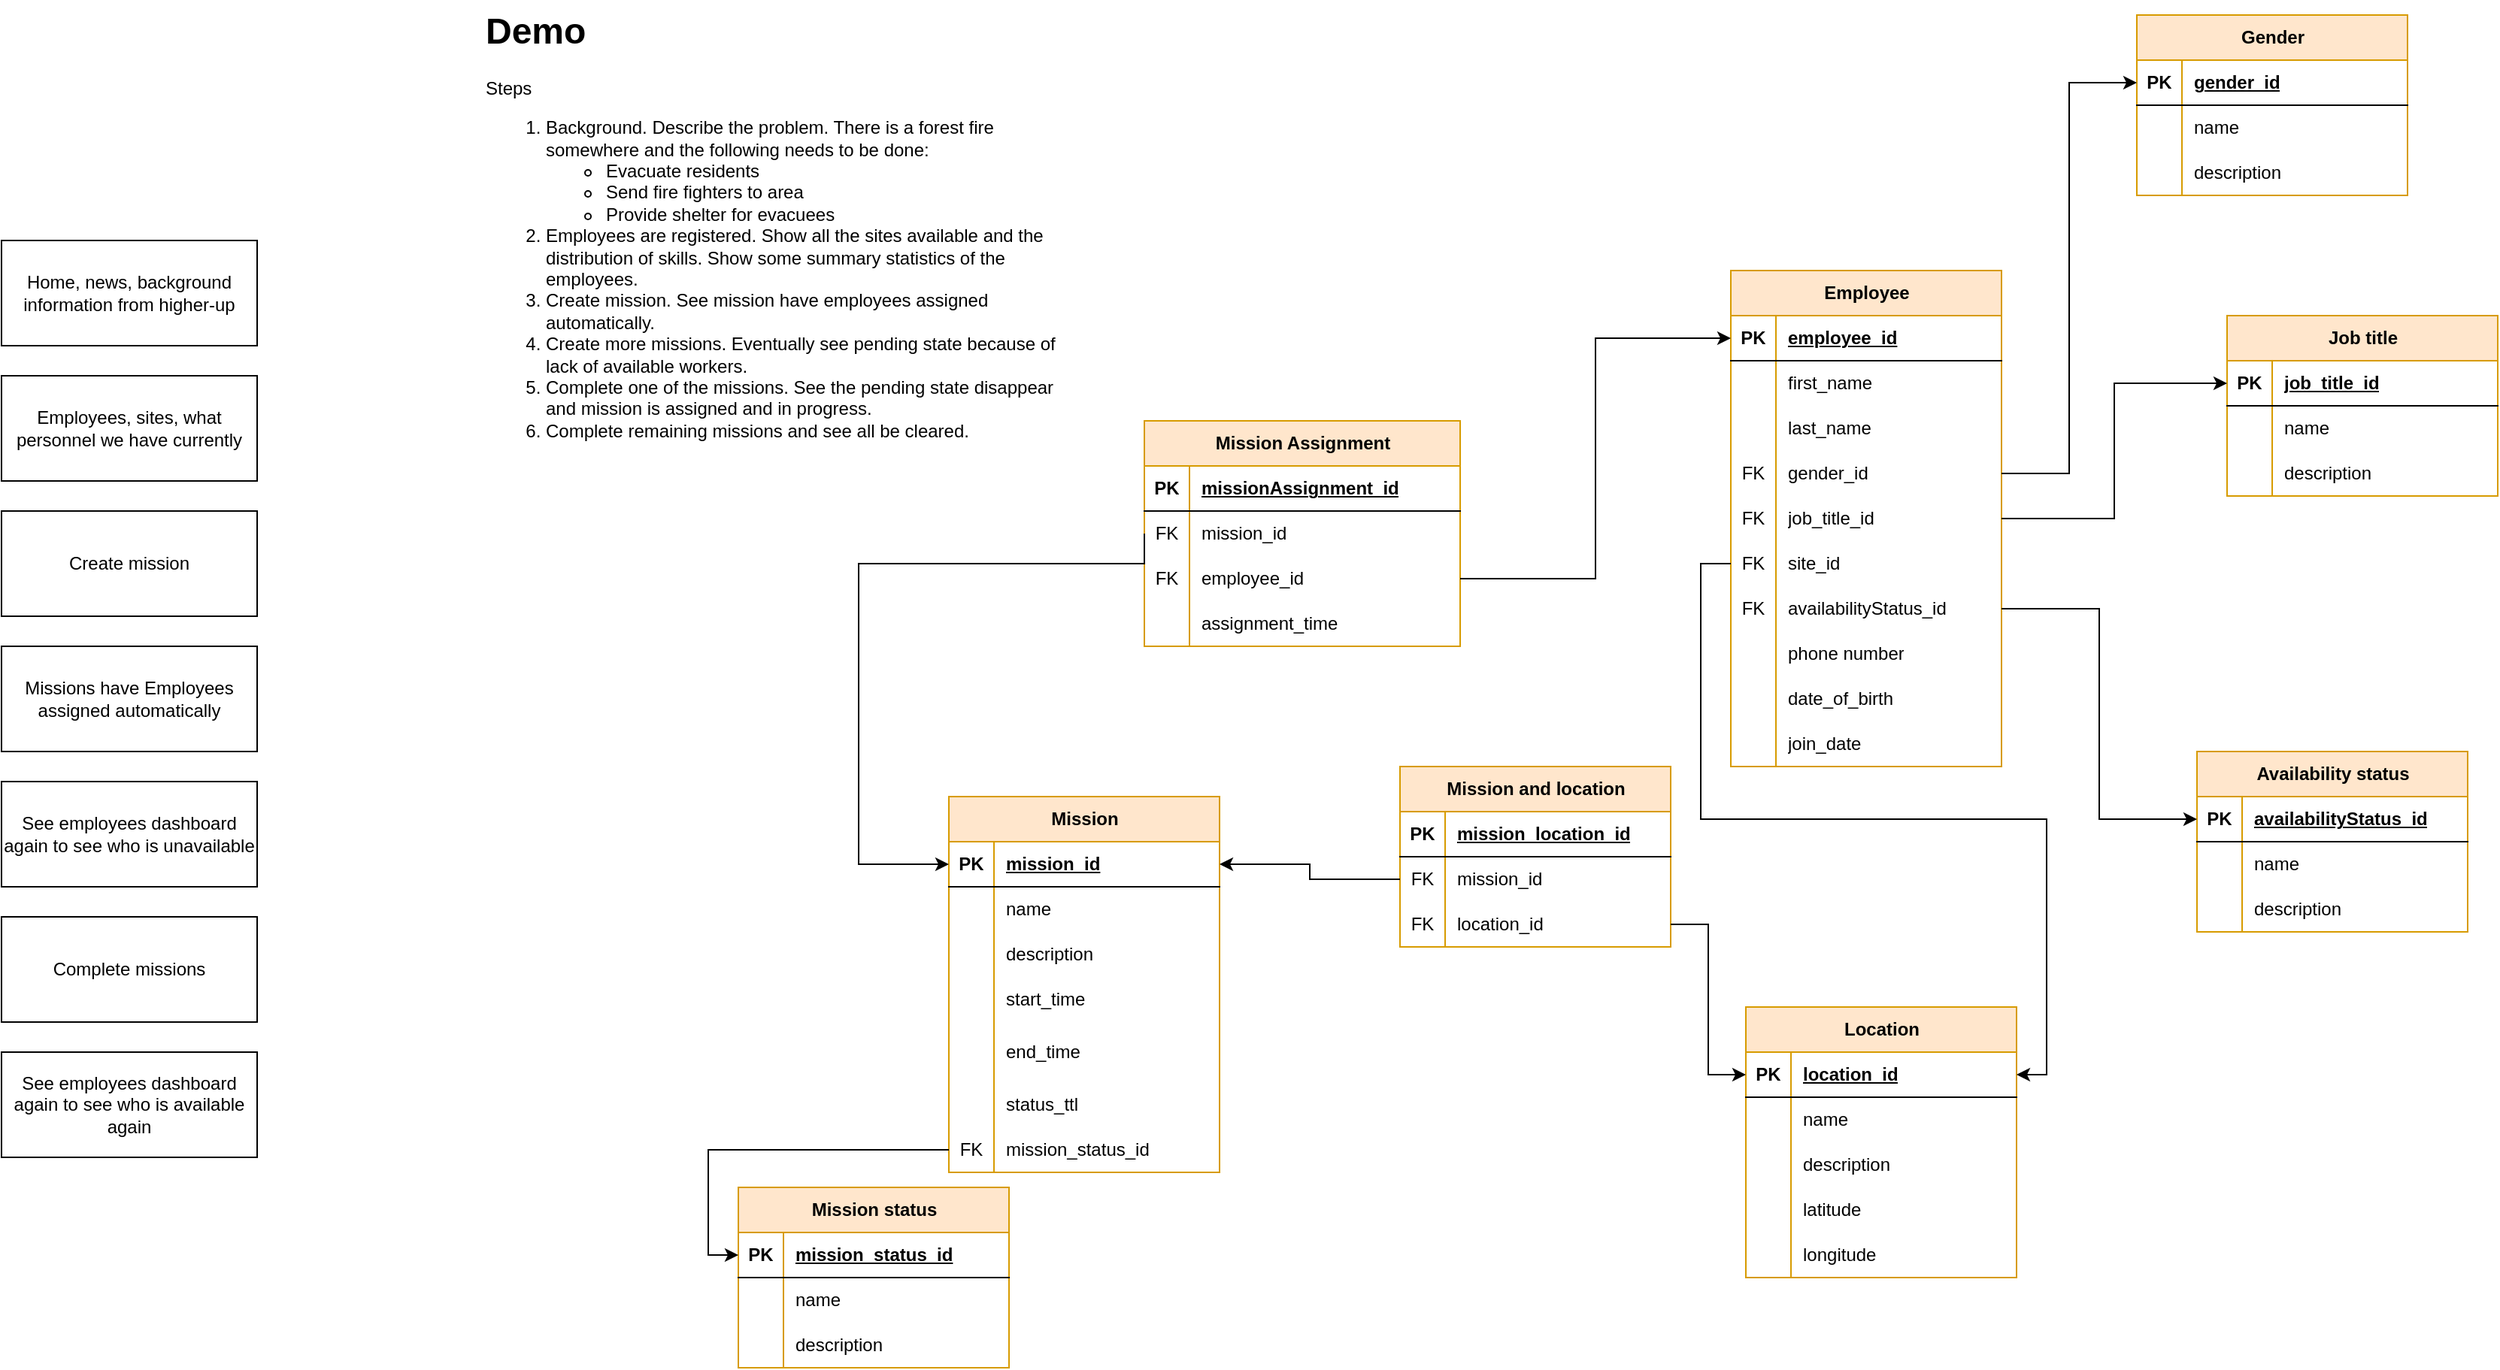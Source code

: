 <mxfile version="26.0.1">
  <diagram name="Page-1" id="GTOmrJ-06UMx9YZceT99">
    <mxGraphModel dx="438" dy="759" grid="1" gridSize="10" guides="1" tooltips="1" connect="1" arrows="1" fold="1" page="1" pageScale="1" pageWidth="850" pageHeight="1100" math="0" shadow="0">
      <root>
        <mxCell id="0" />
        <mxCell id="1" parent="0" />
        <mxCell id="x5X8FCxjgV9cVz1QedtN-18" value="Employee" style="shape=table;startSize=30;container=1;collapsible=1;childLayout=tableLayout;fixedRows=1;rowLines=0;fontStyle=1;align=center;resizeLast=1;html=1;fillColor=#ffe6cc;strokeColor=#d79b00;" parent="1" vertex="1">
          <mxGeometry x="1290" y="220" width="180" height="330" as="geometry" />
        </mxCell>
        <mxCell id="x5X8FCxjgV9cVz1QedtN-19" value="" style="shape=tableRow;horizontal=0;startSize=0;swimlaneHead=0;swimlaneBody=0;fillColor=none;collapsible=0;dropTarget=0;points=[[0,0.5],[1,0.5]];portConstraint=eastwest;top=0;left=0;right=0;bottom=1;" parent="x5X8FCxjgV9cVz1QedtN-18" vertex="1">
          <mxGeometry y="30" width="180" height="30" as="geometry" />
        </mxCell>
        <mxCell id="x5X8FCxjgV9cVz1QedtN-20" value="PK" style="shape=partialRectangle;connectable=0;fillColor=none;top=0;left=0;bottom=0;right=0;fontStyle=1;overflow=hidden;whiteSpace=wrap;html=1;" parent="x5X8FCxjgV9cVz1QedtN-19" vertex="1">
          <mxGeometry width="30" height="30" as="geometry">
            <mxRectangle width="30" height="30" as="alternateBounds" />
          </mxGeometry>
        </mxCell>
        <mxCell id="x5X8FCxjgV9cVz1QedtN-21" value="employee_id" style="shape=partialRectangle;connectable=0;fillColor=none;top=0;left=0;bottom=0;right=0;align=left;spacingLeft=6;fontStyle=5;overflow=hidden;whiteSpace=wrap;html=1;" parent="x5X8FCxjgV9cVz1QedtN-19" vertex="1">
          <mxGeometry x="30" width="150" height="30" as="geometry">
            <mxRectangle width="150" height="30" as="alternateBounds" />
          </mxGeometry>
        </mxCell>
        <mxCell id="x5X8FCxjgV9cVz1QedtN-22" value="" style="shape=tableRow;horizontal=0;startSize=0;swimlaneHead=0;swimlaneBody=0;fillColor=none;collapsible=0;dropTarget=0;points=[[0,0.5],[1,0.5]];portConstraint=eastwest;top=0;left=0;right=0;bottom=0;" parent="x5X8FCxjgV9cVz1QedtN-18" vertex="1">
          <mxGeometry y="60" width="180" height="30" as="geometry" />
        </mxCell>
        <mxCell id="x5X8FCxjgV9cVz1QedtN-23" value="" style="shape=partialRectangle;connectable=0;fillColor=none;top=0;left=0;bottom=0;right=0;editable=1;overflow=hidden;whiteSpace=wrap;html=1;" parent="x5X8FCxjgV9cVz1QedtN-22" vertex="1">
          <mxGeometry width="30" height="30" as="geometry">
            <mxRectangle width="30" height="30" as="alternateBounds" />
          </mxGeometry>
        </mxCell>
        <mxCell id="x5X8FCxjgV9cVz1QedtN-24" value="first_name" style="shape=partialRectangle;connectable=0;fillColor=none;top=0;left=0;bottom=0;right=0;align=left;spacingLeft=6;overflow=hidden;whiteSpace=wrap;html=1;" parent="x5X8FCxjgV9cVz1QedtN-22" vertex="1">
          <mxGeometry x="30" width="150" height="30" as="geometry">
            <mxRectangle width="150" height="30" as="alternateBounds" />
          </mxGeometry>
        </mxCell>
        <mxCell id="x5X8FCxjgV9cVz1QedtN-233" value="" style="shape=tableRow;horizontal=0;startSize=0;swimlaneHead=0;swimlaneBody=0;fillColor=none;collapsible=0;dropTarget=0;points=[[0,0.5],[1,0.5]];portConstraint=eastwest;top=0;left=0;right=0;bottom=0;" parent="x5X8FCxjgV9cVz1QedtN-18" vertex="1">
          <mxGeometry y="90" width="180" height="30" as="geometry" />
        </mxCell>
        <mxCell id="x5X8FCxjgV9cVz1QedtN-234" value="" style="shape=partialRectangle;connectable=0;fillColor=none;top=0;left=0;bottom=0;right=0;editable=1;overflow=hidden;whiteSpace=wrap;html=1;" parent="x5X8FCxjgV9cVz1QedtN-233" vertex="1">
          <mxGeometry width="30" height="30" as="geometry">
            <mxRectangle width="30" height="30" as="alternateBounds" />
          </mxGeometry>
        </mxCell>
        <mxCell id="x5X8FCxjgV9cVz1QedtN-235" value="last_name" style="shape=partialRectangle;connectable=0;fillColor=none;top=0;left=0;bottom=0;right=0;align=left;spacingLeft=6;overflow=hidden;whiteSpace=wrap;html=1;" parent="x5X8FCxjgV9cVz1QedtN-233" vertex="1">
          <mxGeometry x="30" width="150" height="30" as="geometry">
            <mxRectangle width="150" height="30" as="alternateBounds" />
          </mxGeometry>
        </mxCell>
        <mxCell id="x5X8FCxjgV9cVz1QedtN-236" value="" style="shape=tableRow;horizontal=0;startSize=0;swimlaneHead=0;swimlaneBody=0;fillColor=none;collapsible=0;dropTarget=0;points=[[0,0.5],[1,0.5]];portConstraint=eastwest;top=0;left=0;right=0;bottom=0;" parent="x5X8FCxjgV9cVz1QedtN-18" vertex="1">
          <mxGeometry y="120" width="180" height="30" as="geometry" />
        </mxCell>
        <mxCell id="x5X8FCxjgV9cVz1QedtN-237" value="FK" style="shape=partialRectangle;connectable=0;fillColor=none;top=0;left=0;bottom=0;right=0;editable=1;overflow=hidden;whiteSpace=wrap;html=1;" parent="x5X8FCxjgV9cVz1QedtN-236" vertex="1">
          <mxGeometry width="30" height="30" as="geometry">
            <mxRectangle width="30" height="30" as="alternateBounds" />
          </mxGeometry>
        </mxCell>
        <mxCell id="x5X8FCxjgV9cVz1QedtN-238" value="gender_id" style="shape=partialRectangle;connectable=0;fillColor=none;top=0;left=0;bottom=0;right=0;align=left;spacingLeft=6;overflow=hidden;whiteSpace=wrap;html=1;" parent="x5X8FCxjgV9cVz1QedtN-236" vertex="1">
          <mxGeometry x="30" width="150" height="30" as="geometry">
            <mxRectangle width="150" height="30" as="alternateBounds" />
          </mxGeometry>
        </mxCell>
        <mxCell id="x5X8FCxjgV9cVz1QedtN-25" value="" style="shape=tableRow;horizontal=0;startSize=0;swimlaneHead=0;swimlaneBody=0;fillColor=none;collapsible=0;dropTarget=0;points=[[0,0.5],[1,0.5]];portConstraint=eastwest;top=0;left=0;right=0;bottom=0;" parent="x5X8FCxjgV9cVz1QedtN-18" vertex="1">
          <mxGeometry y="150" width="180" height="30" as="geometry" />
        </mxCell>
        <mxCell id="x5X8FCxjgV9cVz1QedtN-26" value="FK" style="shape=partialRectangle;connectable=0;fillColor=none;top=0;left=0;bottom=0;right=0;editable=1;overflow=hidden;whiteSpace=wrap;html=1;" parent="x5X8FCxjgV9cVz1QedtN-25" vertex="1">
          <mxGeometry width="30" height="30" as="geometry">
            <mxRectangle width="30" height="30" as="alternateBounds" />
          </mxGeometry>
        </mxCell>
        <mxCell id="x5X8FCxjgV9cVz1QedtN-27" value="job_title_id" style="shape=partialRectangle;connectable=0;fillColor=none;top=0;left=0;bottom=0;right=0;align=left;spacingLeft=6;overflow=hidden;whiteSpace=wrap;html=1;" parent="x5X8FCxjgV9cVz1QedtN-25" vertex="1">
          <mxGeometry x="30" width="150" height="30" as="geometry">
            <mxRectangle width="150" height="30" as="alternateBounds" />
          </mxGeometry>
        </mxCell>
        <mxCell id="x5X8FCxjgV9cVz1QedtN-243" value="" style="shape=tableRow;horizontal=0;startSize=0;swimlaneHead=0;swimlaneBody=0;fillColor=none;collapsible=0;dropTarget=0;points=[[0,0.5],[1,0.5]];portConstraint=eastwest;top=0;left=0;right=0;bottom=0;" parent="x5X8FCxjgV9cVz1QedtN-18" vertex="1">
          <mxGeometry y="180" width="180" height="30" as="geometry" />
        </mxCell>
        <mxCell id="x5X8FCxjgV9cVz1QedtN-244" value="FK" style="shape=partialRectangle;connectable=0;fillColor=none;top=0;left=0;bottom=0;right=0;editable=1;overflow=hidden;whiteSpace=wrap;html=1;" parent="x5X8FCxjgV9cVz1QedtN-243" vertex="1">
          <mxGeometry width="30" height="30" as="geometry">
            <mxRectangle width="30" height="30" as="alternateBounds" />
          </mxGeometry>
        </mxCell>
        <mxCell id="x5X8FCxjgV9cVz1QedtN-245" value="site_id" style="shape=partialRectangle;connectable=0;fillColor=none;top=0;left=0;bottom=0;right=0;align=left;spacingLeft=6;overflow=hidden;whiteSpace=wrap;html=1;" parent="x5X8FCxjgV9cVz1QedtN-243" vertex="1">
          <mxGeometry x="30" width="150" height="30" as="geometry">
            <mxRectangle width="150" height="30" as="alternateBounds" />
          </mxGeometry>
        </mxCell>
        <mxCell id="x5X8FCxjgV9cVz1QedtN-28" value="" style="shape=tableRow;horizontal=0;startSize=0;swimlaneHead=0;swimlaneBody=0;fillColor=none;collapsible=0;dropTarget=0;points=[[0,0.5],[1,0.5]];portConstraint=eastwest;top=0;left=0;right=0;bottom=0;" parent="x5X8FCxjgV9cVz1QedtN-18" vertex="1">
          <mxGeometry y="210" width="180" height="30" as="geometry" />
        </mxCell>
        <mxCell id="x5X8FCxjgV9cVz1QedtN-29" value="FK" style="shape=partialRectangle;connectable=0;fillColor=none;top=0;left=0;bottom=0;right=0;editable=1;overflow=hidden;whiteSpace=wrap;html=1;" parent="x5X8FCxjgV9cVz1QedtN-28" vertex="1">
          <mxGeometry width="30" height="30" as="geometry">
            <mxRectangle width="30" height="30" as="alternateBounds" />
          </mxGeometry>
        </mxCell>
        <mxCell id="x5X8FCxjgV9cVz1QedtN-30" value="availabilityStatus_id" style="shape=partialRectangle;connectable=0;fillColor=none;top=0;left=0;bottom=0;right=0;align=left;spacingLeft=6;overflow=hidden;whiteSpace=wrap;html=1;" parent="x5X8FCxjgV9cVz1QedtN-28" vertex="1">
          <mxGeometry x="30" width="150" height="30" as="geometry">
            <mxRectangle width="150" height="30" as="alternateBounds" />
          </mxGeometry>
        </mxCell>
        <mxCell id="x5X8FCxjgV9cVz1QedtN-214" value="" style="shape=tableRow;horizontal=0;startSize=0;swimlaneHead=0;swimlaneBody=0;fillColor=none;collapsible=0;dropTarget=0;points=[[0,0.5],[1,0.5]];portConstraint=eastwest;top=0;left=0;right=0;bottom=0;" parent="x5X8FCxjgV9cVz1QedtN-18" vertex="1">
          <mxGeometry y="240" width="180" height="30" as="geometry" />
        </mxCell>
        <mxCell id="x5X8FCxjgV9cVz1QedtN-215" value="" style="shape=partialRectangle;connectable=0;fillColor=none;top=0;left=0;bottom=0;right=0;editable=1;overflow=hidden;whiteSpace=wrap;html=1;" parent="x5X8FCxjgV9cVz1QedtN-214" vertex="1">
          <mxGeometry width="30" height="30" as="geometry">
            <mxRectangle width="30" height="30" as="alternateBounds" />
          </mxGeometry>
        </mxCell>
        <mxCell id="x5X8FCxjgV9cVz1QedtN-216" value="phone number" style="shape=partialRectangle;connectable=0;fillColor=none;top=0;left=0;bottom=0;right=0;align=left;spacingLeft=6;overflow=hidden;whiteSpace=wrap;html=1;" parent="x5X8FCxjgV9cVz1QedtN-214" vertex="1">
          <mxGeometry x="30" width="150" height="30" as="geometry">
            <mxRectangle width="150" height="30" as="alternateBounds" />
          </mxGeometry>
        </mxCell>
        <mxCell id="x5X8FCxjgV9cVz1QedtN-230" value="" style="shape=tableRow;horizontal=0;startSize=0;swimlaneHead=0;swimlaneBody=0;fillColor=none;collapsible=0;dropTarget=0;points=[[0,0.5],[1,0.5]];portConstraint=eastwest;top=0;left=0;right=0;bottom=0;" parent="x5X8FCxjgV9cVz1QedtN-18" vertex="1">
          <mxGeometry y="270" width="180" height="30" as="geometry" />
        </mxCell>
        <mxCell id="x5X8FCxjgV9cVz1QedtN-231" value="" style="shape=partialRectangle;connectable=0;fillColor=none;top=0;left=0;bottom=0;right=0;editable=1;overflow=hidden;whiteSpace=wrap;html=1;" parent="x5X8FCxjgV9cVz1QedtN-230" vertex="1">
          <mxGeometry width="30" height="30" as="geometry">
            <mxRectangle width="30" height="30" as="alternateBounds" />
          </mxGeometry>
        </mxCell>
        <mxCell id="x5X8FCxjgV9cVz1QedtN-232" value="date_of_birth" style="shape=partialRectangle;connectable=0;fillColor=none;top=0;left=0;bottom=0;right=0;align=left;spacingLeft=6;overflow=hidden;whiteSpace=wrap;html=1;" parent="x5X8FCxjgV9cVz1QedtN-230" vertex="1">
          <mxGeometry x="30" width="150" height="30" as="geometry">
            <mxRectangle width="150" height="30" as="alternateBounds" />
          </mxGeometry>
        </mxCell>
        <mxCell id="x5X8FCxjgV9cVz1QedtN-211" value="" style="shape=tableRow;horizontal=0;startSize=0;swimlaneHead=0;swimlaneBody=0;fillColor=none;collapsible=0;dropTarget=0;points=[[0,0.5],[1,0.5]];portConstraint=eastwest;top=0;left=0;right=0;bottom=0;" parent="x5X8FCxjgV9cVz1QedtN-18" vertex="1">
          <mxGeometry y="300" width="180" height="30" as="geometry" />
        </mxCell>
        <mxCell id="x5X8FCxjgV9cVz1QedtN-212" value="" style="shape=partialRectangle;connectable=0;fillColor=none;top=0;left=0;bottom=0;right=0;editable=1;overflow=hidden;whiteSpace=wrap;html=1;" parent="x5X8FCxjgV9cVz1QedtN-211" vertex="1">
          <mxGeometry width="30" height="30" as="geometry">
            <mxRectangle width="30" height="30" as="alternateBounds" />
          </mxGeometry>
        </mxCell>
        <mxCell id="x5X8FCxjgV9cVz1QedtN-213" value="join_date" style="shape=partialRectangle;connectable=0;fillColor=none;top=0;left=0;bottom=0;right=0;align=left;spacingLeft=6;overflow=hidden;whiteSpace=wrap;html=1;" parent="x5X8FCxjgV9cVz1QedtN-211" vertex="1">
          <mxGeometry x="30" width="150" height="30" as="geometry">
            <mxRectangle width="150" height="30" as="alternateBounds" />
          </mxGeometry>
        </mxCell>
        <mxCell id="x5X8FCxjgV9cVz1QedtN-34" value="Gender" style="shape=table;startSize=30;container=1;collapsible=1;childLayout=tableLayout;fixedRows=1;rowLines=0;fontStyle=1;align=center;resizeLast=1;html=1;fillColor=#ffe6cc;strokeColor=#d79b00;" parent="1" vertex="1">
          <mxGeometry x="1560" y="50" width="180" height="120" as="geometry" />
        </mxCell>
        <mxCell id="x5X8FCxjgV9cVz1QedtN-35" value="" style="shape=tableRow;horizontal=0;startSize=0;swimlaneHead=0;swimlaneBody=0;fillColor=none;collapsible=0;dropTarget=0;points=[[0,0.5],[1,0.5]];portConstraint=eastwest;top=0;left=0;right=0;bottom=1;" parent="x5X8FCxjgV9cVz1QedtN-34" vertex="1">
          <mxGeometry y="30" width="180" height="30" as="geometry" />
        </mxCell>
        <mxCell id="x5X8FCxjgV9cVz1QedtN-36" value="PK" style="shape=partialRectangle;connectable=0;fillColor=none;top=0;left=0;bottom=0;right=0;fontStyle=1;overflow=hidden;whiteSpace=wrap;html=1;" parent="x5X8FCxjgV9cVz1QedtN-35" vertex="1">
          <mxGeometry width="30" height="30" as="geometry">
            <mxRectangle width="30" height="30" as="alternateBounds" />
          </mxGeometry>
        </mxCell>
        <mxCell id="x5X8FCxjgV9cVz1QedtN-37" value="gender_id" style="shape=partialRectangle;connectable=0;fillColor=none;top=0;left=0;bottom=0;right=0;align=left;spacingLeft=6;fontStyle=5;overflow=hidden;whiteSpace=wrap;html=1;" parent="x5X8FCxjgV9cVz1QedtN-35" vertex="1">
          <mxGeometry x="30" width="150" height="30" as="geometry">
            <mxRectangle width="150" height="30" as="alternateBounds" />
          </mxGeometry>
        </mxCell>
        <mxCell id="x5X8FCxjgV9cVz1QedtN-38" value="" style="shape=tableRow;horizontal=0;startSize=0;swimlaneHead=0;swimlaneBody=0;fillColor=none;collapsible=0;dropTarget=0;points=[[0,0.5],[1,0.5]];portConstraint=eastwest;top=0;left=0;right=0;bottom=0;" parent="x5X8FCxjgV9cVz1QedtN-34" vertex="1">
          <mxGeometry y="60" width="180" height="30" as="geometry" />
        </mxCell>
        <mxCell id="x5X8FCxjgV9cVz1QedtN-39" value="" style="shape=partialRectangle;connectable=0;fillColor=none;top=0;left=0;bottom=0;right=0;editable=1;overflow=hidden;whiteSpace=wrap;html=1;" parent="x5X8FCxjgV9cVz1QedtN-38" vertex="1">
          <mxGeometry width="30" height="30" as="geometry">
            <mxRectangle width="30" height="30" as="alternateBounds" />
          </mxGeometry>
        </mxCell>
        <mxCell id="x5X8FCxjgV9cVz1QedtN-40" value="name" style="shape=partialRectangle;connectable=0;fillColor=none;top=0;left=0;bottom=0;right=0;align=left;spacingLeft=6;overflow=hidden;whiteSpace=wrap;html=1;" parent="x5X8FCxjgV9cVz1QedtN-38" vertex="1">
          <mxGeometry x="30" width="150" height="30" as="geometry">
            <mxRectangle width="150" height="30" as="alternateBounds" />
          </mxGeometry>
        </mxCell>
        <mxCell id="x5X8FCxjgV9cVz1QedtN-41" value="" style="shape=tableRow;horizontal=0;startSize=0;swimlaneHead=0;swimlaneBody=0;fillColor=none;collapsible=0;dropTarget=0;points=[[0,0.5],[1,0.5]];portConstraint=eastwest;top=0;left=0;right=0;bottom=0;" parent="x5X8FCxjgV9cVz1QedtN-34" vertex="1">
          <mxGeometry y="90" width="180" height="30" as="geometry" />
        </mxCell>
        <mxCell id="x5X8FCxjgV9cVz1QedtN-42" value="" style="shape=partialRectangle;connectable=0;fillColor=none;top=0;left=0;bottom=0;right=0;editable=1;overflow=hidden;whiteSpace=wrap;html=1;" parent="x5X8FCxjgV9cVz1QedtN-41" vertex="1">
          <mxGeometry width="30" height="30" as="geometry">
            <mxRectangle width="30" height="30" as="alternateBounds" />
          </mxGeometry>
        </mxCell>
        <mxCell id="x5X8FCxjgV9cVz1QedtN-43" value="description" style="shape=partialRectangle;connectable=0;fillColor=none;top=0;left=0;bottom=0;right=0;align=left;spacingLeft=6;overflow=hidden;whiteSpace=wrap;html=1;" parent="x5X8FCxjgV9cVz1QedtN-41" vertex="1">
          <mxGeometry x="30" width="150" height="30" as="geometry">
            <mxRectangle width="150" height="30" as="alternateBounds" />
          </mxGeometry>
        </mxCell>
        <mxCell id="x5X8FCxjgV9cVz1QedtN-50" value="Location" style="shape=table;startSize=30;container=1;collapsible=1;childLayout=tableLayout;fixedRows=1;rowLines=0;fontStyle=1;align=center;resizeLast=1;html=1;fillColor=#ffe6cc;strokeColor=#d79b00;" parent="1" vertex="1">
          <mxGeometry x="1300" y="710" width="180" height="180" as="geometry" />
        </mxCell>
        <mxCell id="x5X8FCxjgV9cVz1QedtN-51" value="" style="shape=tableRow;horizontal=0;startSize=0;swimlaneHead=0;swimlaneBody=0;fillColor=none;collapsible=0;dropTarget=0;points=[[0,0.5],[1,0.5]];portConstraint=eastwest;top=0;left=0;right=0;bottom=1;" parent="x5X8FCxjgV9cVz1QedtN-50" vertex="1">
          <mxGeometry y="30" width="180" height="30" as="geometry" />
        </mxCell>
        <mxCell id="x5X8FCxjgV9cVz1QedtN-52" value="PK" style="shape=partialRectangle;connectable=0;fillColor=none;top=0;left=0;bottom=0;right=0;fontStyle=1;overflow=hidden;whiteSpace=wrap;html=1;" parent="x5X8FCxjgV9cVz1QedtN-51" vertex="1">
          <mxGeometry width="30" height="30" as="geometry">
            <mxRectangle width="30" height="30" as="alternateBounds" />
          </mxGeometry>
        </mxCell>
        <mxCell id="x5X8FCxjgV9cVz1QedtN-53" value="location_id" style="shape=partialRectangle;connectable=0;fillColor=none;top=0;left=0;bottom=0;right=0;align=left;spacingLeft=6;fontStyle=5;overflow=hidden;whiteSpace=wrap;html=1;" parent="x5X8FCxjgV9cVz1QedtN-51" vertex="1">
          <mxGeometry x="30" width="150" height="30" as="geometry">
            <mxRectangle width="150" height="30" as="alternateBounds" />
          </mxGeometry>
        </mxCell>
        <mxCell id="x5X8FCxjgV9cVz1QedtN-54" value="" style="shape=tableRow;horizontal=0;startSize=0;swimlaneHead=0;swimlaneBody=0;fillColor=none;collapsible=0;dropTarget=0;points=[[0,0.5],[1,0.5]];portConstraint=eastwest;top=0;left=0;right=0;bottom=0;" parent="x5X8FCxjgV9cVz1QedtN-50" vertex="1">
          <mxGeometry y="60" width="180" height="30" as="geometry" />
        </mxCell>
        <mxCell id="x5X8FCxjgV9cVz1QedtN-55" value="" style="shape=partialRectangle;connectable=0;fillColor=none;top=0;left=0;bottom=0;right=0;editable=1;overflow=hidden;whiteSpace=wrap;html=1;" parent="x5X8FCxjgV9cVz1QedtN-54" vertex="1">
          <mxGeometry width="30" height="30" as="geometry">
            <mxRectangle width="30" height="30" as="alternateBounds" />
          </mxGeometry>
        </mxCell>
        <mxCell id="x5X8FCxjgV9cVz1QedtN-56" value="name" style="shape=partialRectangle;connectable=0;fillColor=none;top=0;left=0;bottom=0;right=0;align=left;spacingLeft=6;overflow=hidden;whiteSpace=wrap;html=1;" parent="x5X8FCxjgV9cVz1QedtN-54" vertex="1">
          <mxGeometry x="30" width="150" height="30" as="geometry">
            <mxRectangle width="150" height="30" as="alternateBounds" />
          </mxGeometry>
        </mxCell>
        <mxCell id="x5X8FCxjgV9cVz1QedtN-57" value="" style="shape=tableRow;horizontal=0;startSize=0;swimlaneHead=0;swimlaneBody=0;fillColor=none;collapsible=0;dropTarget=0;points=[[0,0.5],[1,0.5]];portConstraint=eastwest;top=0;left=0;right=0;bottom=0;" parent="x5X8FCxjgV9cVz1QedtN-50" vertex="1">
          <mxGeometry y="90" width="180" height="30" as="geometry" />
        </mxCell>
        <mxCell id="x5X8FCxjgV9cVz1QedtN-58" value="" style="shape=partialRectangle;connectable=0;fillColor=none;top=0;left=0;bottom=0;right=0;editable=1;overflow=hidden;whiteSpace=wrap;html=1;" parent="x5X8FCxjgV9cVz1QedtN-57" vertex="1">
          <mxGeometry width="30" height="30" as="geometry">
            <mxRectangle width="30" height="30" as="alternateBounds" />
          </mxGeometry>
        </mxCell>
        <mxCell id="x5X8FCxjgV9cVz1QedtN-59" value="description" style="shape=partialRectangle;connectable=0;fillColor=none;top=0;left=0;bottom=0;right=0;align=left;spacingLeft=6;overflow=hidden;whiteSpace=wrap;html=1;" parent="x5X8FCxjgV9cVz1QedtN-57" vertex="1">
          <mxGeometry x="30" width="150" height="30" as="geometry">
            <mxRectangle width="150" height="30" as="alternateBounds" />
          </mxGeometry>
        </mxCell>
        <mxCell id="x5X8FCxjgV9cVz1QedtN-250" value="" style="shape=tableRow;horizontal=0;startSize=0;swimlaneHead=0;swimlaneBody=0;fillColor=none;collapsible=0;dropTarget=0;points=[[0,0.5],[1,0.5]];portConstraint=eastwest;top=0;left=0;right=0;bottom=0;" parent="x5X8FCxjgV9cVz1QedtN-50" vertex="1">
          <mxGeometry y="120" width="180" height="30" as="geometry" />
        </mxCell>
        <mxCell id="x5X8FCxjgV9cVz1QedtN-251" value="" style="shape=partialRectangle;connectable=0;fillColor=none;top=0;left=0;bottom=0;right=0;editable=1;overflow=hidden;whiteSpace=wrap;html=1;" parent="x5X8FCxjgV9cVz1QedtN-250" vertex="1">
          <mxGeometry width="30" height="30" as="geometry">
            <mxRectangle width="30" height="30" as="alternateBounds" />
          </mxGeometry>
        </mxCell>
        <mxCell id="x5X8FCxjgV9cVz1QedtN-252" value="latitude" style="shape=partialRectangle;connectable=0;fillColor=none;top=0;left=0;bottom=0;right=0;align=left;spacingLeft=6;overflow=hidden;whiteSpace=wrap;html=1;" parent="x5X8FCxjgV9cVz1QedtN-250" vertex="1">
          <mxGeometry x="30" width="150" height="30" as="geometry">
            <mxRectangle width="150" height="30" as="alternateBounds" />
          </mxGeometry>
        </mxCell>
        <mxCell id="x5X8FCxjgV9cVz1QedtN-253" value="" style="shape=tableRow;horizontal=0;startSize=0;swimlaneHead=0;swimlaneBody=0;fillColor=none;collapsible=0;dropTarget=0;points=[[0,0.5],[1,0.5]];portConstraint=eastwest;top=0;left=0;right=0;bottom=0;" parent="x5X8FCxjgV9cVz1QedtN-50" vertex="1">
          <mxGeometry y="150" width="180" height="30" as="geometry" />
        </mxCell>
        <mxCell id="x5X8FCxjgV9cVz1QedtN-254" value="" style="shape=partialRectangle;connectable=0;fillColor=none;top=0;left=0;bottom=0;right=0;editable=1;overflow=hidden;whiteSpace=wrap;html=1;" parent="x5X8FCxjgV9cVz1QedtN-253" vertex="1">
          <mxGeometry width="30" height="30" as="geometry">
            <mxRectangle width="30" height="30" as="alternateBounds" />
          </mxGeometry>
        </mxCell>
        <mxCell id="x5X8FCxjgV9cVz1QedtN-255" value="longitude" style="shape=partialRectangle;connectable=0;fillColor=none;top=0;left=0;bottom=0;right=0;align=left;spacingLeft=6;overflow=hidden;whiteSpace=wrap;html=1;" parent="x5X8FCxjgV9cVz1QedtN-253" vertex="1">
          <mxGeometry x="30" width="150" height="30" as="geometry">
            <mxRectangle width="150" height="30" as="alternateBounds" />
          </mxGeometry>
        </mxCell>
        <mxCell id="x5X8FCxjgV9cVz1QedtN-96" value="Job title" style="shape=table;startSize=30;container=1;collapsible=1;childLayout=tableLayout;fixedRows=1;rowLines=0;fontStyle=1;align=center;resizeLast=1;html=1;fillColor=#ffe6cc;strokeColor=#d79b00;" parent="1" vertex="1">
          <mxGeometry x="1620" y="250" width="180" height="120" as="geometry" />
        </mxCell>
        <mxCell id="x5X8FCxjgV9cVz1QedtN-97" value="" style="shape=tableRow;horizontal=0;startSize=0;swimlaneHead=0;swimlaneBody=0;fillColor=none;collapsible=0;dropTarget=0;points=[[0,0.5],[1,0.5]];portConstraint=eastwest;top=0;left=0;right=0;bottom=1;" parent="x5X8FCxjgV9cVz1QedtN-96" vertex="1">
          <mxGeometry y="30" width="180" height="30" as="geometry" />
        </mxCell>
        <mxCell id="x5X8FCxjgV9cVz1QedtN-98" value="PK" style="shape=partialRectangle;connectable=0;fillColor=none;top=0;left=0;bottom=0;right=0;fontStyle=1;overflow=hidden;whiteSpace=wrap;html=1;" parent="x5X8FCxjgV9cVz1QedtN-97" vertex="1">
          <mxGeometry width="30" height="30" as="geometry">
            <mxRectangle width="30" height="30" as="alternateBounds" />
          </mxGeometry>
        </mxCell>
        <mxCell id="x5X8FCxjgV9cVz1QedtN-99" value="job_title_id" style="shape=partialRectangle;connectable=0;fillColor=none;top=0;left=0;bottom=0;right=0;align=left;spacingLeft=6;fontStyle=5;overflow=hidden;whiteSpace=wrap;html=1;" parent="x5X8FCxjgV9cVz1QedtN-97" vertex="1">
          <mxGeometry x="30" width="150" height="30" as="geometry">
            <mxRectangle width="150" height="30" as="alternateBounds" />
          </mxGeometry>
        </mxCell>
        <mxCell id="x5X8FCxjgV9cVz1QedtN-100" value="" style="shape=tableRow;horizontal=0;startSize=0;swimlaneHead=0;swimlaneBody=0;fillColor=none;collapsible=0;dropTarget=0;points=[[0,0.5],[1,0.5]];portConstraint=eastwest;top=0;left=0;right=0;bottom=0;" parent="x5X8FCxjgV9cVz1QedtN-96" vertex="1">
          <mxGeometry y="60" width="180" height="30" as="geometry" />
        </mxCell>
        <mxCell id="x5X8FCxjgV9cVz1QedtN-101" value="" style="shape=partialRectangle;connectable=0;fillColor=none;top=0;left=0;bottom=0;right=0;editable=1;overflow=hidden;whiteSpace=wrap;html=1;" parent="x5X8FCxjgV9cVz1QedtN-100" vertex="1">
          <mxGeometry width="30" height="30" as="geometry">
            <mxRectangle width="30" height="30" as="alternateBounds" />
          </mxGeometry>
        </mxCell>
        <mxCell id="x5X8FCxjgV9cVz1QedtN-102" value="name" style="shape=partialRectangle;connectable=0;fillColor=none;top=0;left=0;bottom=0;right=0;align=left;spacingLeft=6;overflow=hidden;whiteSpace=wrap;html=1;" parent="x5X8FCxjgV9cVz1QedtN-100" vertex="1">
          <mxGeometry x="30" width="150" height="30" as="geometry">
            <mxRectangle width="150" height="30" as="alternateBounds" />
          </mxGeometry>
        </mxCell>
        <mxCell id="x5X8FCxjgV9cVz1QedtN-103" value="" style="shape=tableRow;horizontal=0;startSize=0;swimlaneHead=0;swimlaneBody=0;fillColor=none;collapsible=0;dropTarget=0;points=[[0,0.5],[1,0.5]];portConstraint=eastwest;top=0;left=0;right=0;bottom=0;" parent="x5X8FCxjgV9cVz1QedtN-96" vertex="1">
          <mxGeometry y="90" width="180" height="30" as="geometry" />
        </mxCell>
        <mxCell id="x5X8FCxjgV9cVz1QedtN-104" value="" style="shape=partialRectangle;connectable=0;fillColor=none;top=0;left=0;bottom=0;right=0;editable=1;overflow=hidden;whiteSpace=wrap;html=1;" parent="x5X8FCxjgV9cVz1QedtN-103" vertex="1">
          <mxGeometry width="30" height="30" as="geometry">
            <mxRectangle width="30" height="30" as="alternateBounds" />
          </mxGeometry>
        </mxCell>
        <mxCell id="x5X8FCxjgV9cVz1QedtN-105" value="description" style="shape=partialRectangle;connectable=0;fillColor=none;top=0;left=0;bottom=0;right=0;align=left;spacingLeft=6;overflow=hidden;whiteSpace=wrap;html=1;" parent="x5X8FCxjgV9cVz1QedtN-103" vertex="1">
          <mxGeometry x="30" width="150" height="30" as="geometry">
            <mxRectangle width="150" height="30" as="alternateBounds" />
          </mxGeometry>
        </mxCell>
        <mxCell id="x5X8FCxjgV9cVz1QedtN-116" value="Mission Assignment" style="shape=table;startSize=30;container=1;collapsible=1;childLayout=tableLayout;fixedRows=1;rowLines=0;fontStyle=1;align=center;resizeLast=1;html=1;fillColor=#ffe6cc;strokeColor=#d79b00;" parent="1" vertex="1">
          <mxGeometry x="900" y="320" width="210" height="150" as="geometry" />
        </mxCell>
        <mxCell id="x5X8FCxjgV9cVz1QedtN-117" value="" style="shape=tableRow;horizontal=0;startSize=0;swimlaneHead=0;swimlaneBody=0;fillColor=none;collapsible=0;dropTarget=0;points=[[0,0.5],[1,0.5]];portConstraint=eastwest;top=0;left=0;right=0;bottom=1;" parent="x5X8FCxjgV9cVz1QedtN-116" vertex="1">
          <mxGeometry y="30" width="210" height="30" as="geometry" />
        </mxCell>
        <mxCell id="x5X8FCxjgV9cVz1QedtN-118" value="PK" style="shape=partialRectangle;connectable=0;fillColor=none;top=0;left=0;bottom=0;right=0;fontStyle=1;overflow=hidden;whiteSpace=wrap;html=1;" parent="x5X8FCxjgV9cVz1QedtN-117" vertex="1">
          <mxGeometry width="30" height="30" as="geometry">
            <mxRectangle width="30" height="30" as="alternateBounds" />
          </mxGeometry>
        </mxCell>
        <mxCell id="x5X8FCxjgV9cVz1QedtN-119" value="missionAssignment_id" style="shape=partialRectangle;connectable=0;fillColor=none;top=0;left=0;bottom=0;right=0;align=left;spacingLeft=6;fontStyle=5;overflow=hidden;whiteSpace=wrap;html=1;" parent="x5X8FCxjgV9cVz1QedtN-117" vertex="1">
          <mxGeometry x="30" width="180" height="30" as="geometry">
            <mxRectangle width="180" height="30" as="alternateBounds" />
          </mxGeometry>
        </mxCell>
        <mxCell id="x5X8FCxjgV9cVz1QedtN-120" value="" style="shape=tableRow;horizontal=0;startSize=0;swimlaneHead=0;swimlaneBody=0;fillColor=none;collapsible=0;dropTarget=0;points=[[0,0.5],[1,0.5]];portConstraint=eastwest;top=0;left=0;right=0;bottom=0;" parent="x5X8FCxjgV9cVz1QedtN-116" vertex="1">
          <mxGeometry y="60" width="210" height="30" as="geometry" />
        </mxCell>
        <mxCell id="x5X8FCxjgV9cVz1QedtN-121" value="FK" style="shape=partialRectangle;connectable=0;fillColor=none;top=0;left=0;bottom=0;right=0;editable=1;overflow=hidden;whiteSpace=wrap;html=1;" parent="x5X8FCxjgV9cVz1QedtN-120" vertex="1">
          <mxGeometry width="30" height="30" as="geometry">
            <mxRectangle width="30" height="30" as="alternateBounds" />
          </mxGeometry>
        </mxCell>
        <mxCell id="x5X8FCxjgV9cVz1QedtN-122" value="mission_id" style="shape=partialRectangle;connectable=0;fillColor=none;top=0;left=0;bottom=0;right=0;align=left;spacingLeft=6;overflow=hidden;whiteSpace=wrap;html=1;" parent="x5X8FCxjgV9cVz1QedtN-120" vertex="1">
          <mxGeometry x="30" width="180" height="30" as="geometry">
            <mxRectangle width="180" height="30" as="alternateBounds" />
          </mxGeometry>
        </mxCell>
        <mxCell id="x5X8FCxjgV9cVz1QedtN-246" value="" style="shape=tableRow;horizontal=0;startSize=0;swimlaneHead=0;swimlaneBody=0;fillColor=none;collapsible=0;dropTarget=0;points=[[0,0.5],[1,0.5]];portConstraint=eastwest;top=0;left=0;right=0;bottom=0;" parent="x5X8FCxjgV9cVz1QedtN-116" vertex="1">
          <mxGeometry y="90" width="210" height="30" as="geometry" />
        </mxCell>
        <mxCell id="x5X8FCxjgV9cVz1QedtN-247" value="FK" style="shape=partialRectangle;connectable=0;fillColor=none;top=0;left=0;bottom=0;right=0;editable=1;overflow=hidden;whiteSpace=wrap;html=1;" parent="x5X8FCxjgV9cVz1QedtN-246" vertex="1">
          <mxGeometry width="30" height="30" as="geometry">
            <mxRectangle width="30" height="30" as="alternateBounds" />
          </mxGeometry>
        </mxCell>
        <mxCell id="x5X8FCxjgV9cVz1QedtN-248" value="employee_id" style="shape=partialRectangle;connectable=0;fillColor=none;top=0;left=0;bottom=0;right=0;align=left;spacingLeft=6;overflow=hidden;whiteSpace=wrap;html=1;" parent="x5X8FCxjgV9cVz1QedtN-246" vertex="1">
          <mxGeometry x="30" width="180" height="30" as="geometry">
            <mxRectangle width="180" height="30" as="alternateBounds" />
          </mxGeometry>
        </mxCell>
        <mxCell id="x5X8FCxjgV9cVz1QedtN-129" value="" style="shape=tableRow;horizontal=0;startSize=0;swimlaneHead=0;swimlaneBody=0;fillColor=none;collapsible=0;dropTarget=0;points=[[0,0.5],[1,0.5]];portConstraint=eastwest;top=0;left=0;right=0;bottom=0;" parent="x5X8FCxjgV9cVz1QedtN-116" vertex="1">
          <mxGeometry y="120" width="210" height="30" as="geometry" />
        </mxCell>
        <mxCell id="x5X8FCxjgV9cVz1QedtN-130" value="" style="shape=partialRectangle;connectable=0;fillColor=none;top=0;left=0;bottom=0;right=0;editable=1;overflow=hidden;whiteSpace=wrap;html=1;" parent="x5X8FCxjgV9cVz1QedtN-129" vertex="1">
          <mxGeometry width="30" height="30" as="geometry">
            <mxRectangle width="30" height="30" as="alternateBounds" />
          </mxGeometry>
        </mxCell>
        <mxCell id="x5X8FCxjgV9cVz1QedtN-131" value="assignment_time" style="shape=partialRectangle;connectable=0;fillColor=none;top=0;left=0;bottom=0;right=0;align=left;spacingLeft=6;overflow=hidden;whiteSpace=wrap;html=1;" parent="x5X8FCxjgV9cVz1QedtN-129" vertex="1">
          <mxGeometry x="30" width="180" height="30" as="geometry">
            <mxRectangle width="180" height="30" as="alternateBounds" />
          </mxGeometry>
        </mxCell>
        <mxCell id="x5X8FCxjgV9cVz1QedtN-132" value="Mission" style="shape=table;startSize=30;container=1;collapsible=1;childLayout=tableLayout;fixedRows=1;rowLines=0;fontStyle=1;align=center;resizeLast=1;html=1;fillColor=#ffe6cc;strokeColor=#d79b00;" parent="1" vertex="1">
          <mxGeometry x="770" y="570" width="180" height="250" as="geometry" />
        </mxCell>
        <mxCell id="x5X8FCxjgV9cVz1QedtN-133" value="" style="shape=tableRow;horizontal=0;startSize=0;swimlaneHead=0;swimlaneBody=0;fillColor=none;collapsible=0;dropTarget=0;points=[[0,0.5],[1,0.5]];portConstraint=eastwest;top=0;left=0;right=0;bottom=1;" parent="x5X8FCxjgV9cVz1QedtN-132" vertex="1">
          <mxGeometry y="30" width="180" height="30" as="geometry" />
        </mxCell>
        <mxCell id="x5X8FCxjgV9cVz1QedtN-134" value="PK" style="shape=partialRectangle;connectable=0;fillColor=none;top=0;left=0;bottom=0;right=0;fontStyle=1;overflow=hidden;whiteSpace=wrap;html=1;" parent="x5X8FCxjgV9cVz1QedtN-133" vertex="1">
          <mxGeometry width="30" height="30" as="geometry">
            <mxRectangle width="30" height="30" as="alternateBounds" />
          </mxGeometry>
        </mxCell>
        <mxCell id="x5X8FCxjgV9cVz1QedtN-135" value="mission_id" style="shape=partialRectangle;connectable=0;fillColor=none;top=0;left=0;bottom=0;right=0;align=left;spacingLeft=6;fontStyle=5;overflow=hidden;whiteSpace=wrap;html=1;" parent="x5X8FCxjgV9cVz1QedtN-133" vertex="1">
          <mxGeometry x="30" width="150" height="30" as="geometry">
            <mxRectangle width="150" height="30" as="alternateBounds" />
          </mxGeometry>
        </mxCell>
        <mxCell id="x5X8FCxjgV9cVz1QedtN-136" value="" style="shape=tableRow;horizontal=0;startSize=0;swimlaneHead=0;swimlaneBody=0;fillColor=none;collapsible=0;dropTarget=0;points=[[0,0.5],[1,0.5]];portConstraint=eastwest;top=0;left=0;right=0;bottom=0;" parent="x5X8FCxjgV9cVz1QedtN-132" vertex="1">
          <mxGeometry y="60" width="180" height="30" as="geometry" />
        </mxCell>
        <mxCell id="x5X8FCxjgV9cVz1QedtN-137" value="" style="shape=partialRectangle;connectable=0;fillColor=none;top=0;left=0;bottom=0;right=0;editable=1;overflow=hidden;whiteSpace=wrap;html=1;" parent="x5X8FCxjgV9cVz1QedtN-136" vertex="1">
          <mxGeometry width="30" height="30" as="geometry">
            <mxRectangle width="30" height="30" as="alternateBounds" />
          </mxGeometry>
        </mxCell>
        <mxCell id="x5X8FCxjgV9cVz1QedtN-138" value="name" style="shape=partialRectangle;connectable=0;fillColor=none;top=0;left=0;bottom=0;right=0;align=left;spacingLeft=6;overflow=hidden;whiteSpace=wrap;html=1;" parent="x5X8FCxjgV9cVz1QedtN-136" vertex="1">
          <mxGeometry x="30" width="150" height="30" as="geometry">
            <mxRectangle width="150" height="30" as="alternateBounds" />
          </mxGeometry>
        </mxCell>
        <mxCell id="x5X8FCxjgV9cVz1QedtN-139" value="" style="shape=tableRow;horizontal=0;startSize=0;swimlaneHead=0;swimlaneBody=0;fillColor=none;collapsible=0;dropTarget=0;points=[[0,0.5],[1,0.5]];portConstraint=eastwest;top=0;left=0;right=0;bottom=0;" parent="x5X8FCxjgV9cVz1QedtN-132" vertex="1">
          <mxGeometry y="90" width="180" height="30" as="geometry" />
        </mxCell>
        <mxCell id="x5X8FCxjgV9cVz1QedtN-140" value="" style="shape=partialRectangle;connectable=0;fillColor=none;top=0;left=0;bottom=0;right=0;editable=1;overflow=hidden;whiteSpace=wrap;html=1;" parent="x5X8FCxjgV9cVz1QedtN-139" vertex="1">
          <mxGeometry width="30" height="30" as="geometry">
            <mxRectangle width="30" height="30" as="alternateBounds" />
          </mxGeometry>
        </mxCell>
        <mxCell id="x5X8FCxjgV9cVz1QedtN-141" value="description" style="shape=partialRectangle;connectable=0;fillColor=none;top=0;left=0;bottom=0;right=0;align=left;spacingLeft=6;overflow=hidden;whiteSpace=wrap;html=1;" parent="x5X8FCxjgV9cVz1QedtN-139" vertex="1">
          <mxGeometry x="30" width="150" height="30" as="geometry">
            <mxRectangle width="150" height="30" as="alternateBounds" />
          </mxGeometry>
        </mxCell>
        <mxCell id="x5X8FCxjgV9cVz1QedtN-148" value="" style="shape=tableRow;horizontal=0;startSize=0;swimlaneHead=0;swimlaneBody=0;fillColor=none;collapsible=0;dropTarget=0;points=[[0,0.5],[1,0.5]];portConstraint=eastwest;top=0;left=0;right=0;bottom=0;" parent="x5X8FCxjgV9cVz1QedtN-132" vertex="1">
          <mxGeometry y="120" width="180" height="30" as="geometry" />
        </mxCell>
        <mxCell id="x5X8FCxjgV9cVz1QedtN-149" value="" style="shape=partialRectangle;connectable=0;fillColor=none;top=0;left=0;bottom=0;right=0;editable=1;overflow=hidden;whiteSpace=wrap;html=1;" parent="x5X8FCxjgV9cVz1QedtN-148" vertex="1">
          <mxGeometry width="30" height="30" as="geometry">
            <mxRectangle width="30" height="30" as="alternateBounds" />
          </mxGeometry>
        </mxCell>
        <mxCell id="x5X8FCxjgV9cVz1QedtN-150" value="start_time" style="shape=partialRectangle;connectable=0;fillColor=none;top=0;left=0;bottom=0;right=0;align=left;spacingLeft=6;overflow=hidden;whiteSpace=wrap;html=1;" parent="x5X8FCxjgV9cVz1QedtN-148" vertex="1">
          <mxGeometry x="30" width="150" height="30" as="geometry">
            <mxRectangle width="150" height="30" as="alternateBounds" />
          </mxGeometry>
        </mxCell>
        <mxCell id="x5X8FCxjgV9cVz1QedtN-151" value="" style="shape=tableRow;horizontal=0;startSize=0;swimlaneHead=0;swimlaneBody=0;fillColor=none;collapsible=0;dropTarget=0;points=[[0,0.5],[1,0.5]];portConstraint=eastwest;top=0;left=0;right=0;bottom=0;" parent="x5X8FCxjgV9cVz1QedtN-132" vertex="1">
          <mxGeometry y="150" width="180" height="40" as="geometry" />
        </mxCell>
        <mxCell id="x5X8FCxjgV9cVz1QedtN-152" value="" style="shape=partialRectangle;connectable=0;fillColor=none;top=0;left=0;bottom=0;right=0;editable=1;overflow=hidden;whiteSpace=wrap;html=1;" parent="x5X8FCxjgV9cVz1QedtN-151" vertex="1">
          <mxGeometry width="30" height="40" as="geometry">
            <mxRectangle width="30" height="40" as="alternateBounds" />
          </mxGeometry>
        </mxCell>
        <mxCell id="x5X8FCxjgV9cVz1QedtN-153" value="end_time" style="shape=partialRectangle;connectable=0;fillColor=none;top=0;left=0;bottom=0;right=0;align=left;spacingLeft=6;overflow=hidden;whiteSpace=wrap;html=1;" parent="x5X8FCxjgV9cVz1QedtN-151" vertex="1">
          <mxGeometry x="30" width="150" height="40" as="geometry">
            <mxRectangle width="150" height="40" as="alternateBounds" />
          </mxGeometry>
        </mxCell>
        <mxCell id="SGCfkNlqxrTIbc7SQTht-1" value="" style="shape=tableRow;horizontal=0;startSize=0;swimlaneHead=0;swimlaneBody=0;fillColor=none;collapsible=0;dropTarget=0;points=[[0,0.5],[1,0.5]];portConstraint=eastwest;top=0;left=0;right=0;bottom=0;" parent="x5X8FCxjgV9cVz1QedtN-132" vertex="1">
          <mxGeometry y="190" width="180" height="30" as="geometry" />
        </mxCell>
        <mxCell id="SGCfkNlqxrTIbc7SQTht-2" value="" style="shape=partialRectangle;connectable=0;fillColor=none;top=0;left=0;bottom=0;right=0;editable=1;overflow=hidden;whiteSpace=wrap;html=1;" parent="SGCfkNlqxrTIbc7SQTht-1" vertex="1">
          <mxGeometry width="30" height="30" as="geometry">
            <mxRectangle width="30" height="30" as="alternateBounds" />
          </mxGeometry>
        </mxCell>
        <mxCell id="SGCfkNlqxrTIbc7SQTht-3" value="status_ttl" style="shape=partialRectangle;connectable=0;fillColor=none;top=0;left=0;bottom=0;right=0;align=left;spacingLeft=6;overflow=hidden;whiteSpace=wrap;html=1;" parent="SGCfkNlqxrTIbc7SQTht-1" vertex="1">
          <mxGeometry x="30" width="150" height="30" as="geometry">
            <mxRectangle width="150" height="30" as="alternateBounds" />
          </mxGeometry>
        </mxCell>
        <mxCell id="AshSvS0aVAX-bGRuzO0q-29" value="" style="shape=tableRow;horizontal=0;startSize=0;swimlaneHead=0;swimlaneBody=0;fillColor=none;collapsible=0;dropTarget=0;points=[[0,0.5],[1,0.5]];portConstraint=eastwest;top=0;left=0;right=0;bottom=0;" parent="x5X8FCxjgV9cVz1QedtN-132" vertex="1">
          <mxGeometry y="220" width="180" height="30" as="geometry" />
        </mxCell>
        <mxCell id="AshSvS0aVAX-bGRuzO0q-30" value="FK" style="shape=partialRectangle;connectable=0;fillColor=none;top=0;left=0;bottom=0;right=0;editable=1;overflow=hidden;whiteSpace=wrap;html=1;" parent="AshSvS0aVAX-bGRuzO0q-29" vertex="1">
          <mxGeometry width="30" height="30" as="geometry">
            <mxRectangle width="30" height="30" as="alternateBounds" />
          </mxGeometry>
        </mxCell>
        <mxCell id="AshSvS0aVAX-bGRuzO0q-31" value="mission_status_id" style="shape=partialRectangle;connectable=0;fillColor=none;top=0;left=0;bottom=0;right=0;align=left;spacingLeft=6;overflow=hidden;whiteSpace=wrap;html=1;" parent="AshSvS0aVAX-bGRuzO0q-29" vertex="1">
          <mxGeometry x="30" width="150" height="30" as="geometry">
            <mxRectangle width="150" height="30" as="alternateBounds" />
          </mxGeometry>
        </mxCell>
        <mxCell id="x5X8FCxjgV9cVz1QedtN-199" style="edgeStyle=orthogonalEdgeStyle;rounded=0;orthogonalLoop=1;jettySize=auto;html=1;exitX=0;exitY=0.5;exitDx=0;exitDy=0;entryX=0;entryY=0.5;entryDx=0;entryDy=0;" parent="1" source="x5X8FCxjgV9cVz1QedtN-120" target="x5X8FCxjgV9cVz1QedtN-133" edge="1">
          <mxGeometry relative="1" as="geometry">
            <Array as="points">
              <mxPoint x="710" y="415" />
              <mxPoint x="710" y="615" />
            </Array>
          </mxGeometry>
        </mxCell>
        <mxCell id="x5X8FCxjgV9cVz1QedtN-218" value="Availability status" style="shape=table;startSize=30;container=1;collapsible=1;childLayout=tableLayout;fixedRows=1;rowLines=0;fontStyle=1;align=center;resizeLast=1;html=1;fillColor=#ffe6cc;strokeColor=#d79b00;" parent="1" vertex="1">
          <mxGeometry x="1600" y="540" width="180" height="120" as="geometry" />
        </mxCell>
        <mxCell id="x5X8FCxjgV9cVz1QedtN-219" value="" style="shape=tableRow;horizontal=0;startSize=0;swimlaneHead=0;swimlaneBody=0;fillColor=none;collapsible=0;dropTarget=0;points=[[0,0.5],[1,0.5]];portConstraint=eastwest;top=0;left=0;right=0;bottom=1;" parent="x5X8FCxjgV9cVz1QedtN-218" vertex="1">
          <mxGeometry y="30" width="180" height="30" as="geometry" />
        </mxCell>
        <mxCell id="x5X8FCxjgV9cVz1QedtN-220" value="PK" style="shape=partialRectangle;connectable=0;fillColor=none;top=0;left=0;bottom=0;right=0;fontStyle=1;overflow=hidden;whiteSpace=wrap;html=1;" parent="x5X8FCxjgV9cVz1QedtN-219" vertex="1">
          <mxGeometry width="30" height="30" as="geometry">
            <mxRectangle width="30" height="30" as="alternateBounds" />
          </mxGeometry>
        </mxCell>
        <mxCell id="x5X8FCxjgV9cVz1QedtN-221" value="availabilityStatus_id" style="shape=partialRectangle;connectable=0;fillColor=none;top=0;left=0;bottom=0;right=0;align=left;spacingLeft=6;fontStyle=5;overflow=hidden;whiteSpace=wrap;html=1;" parent="x5X8FCxjgV9cVz1QedtN-219" vertex="1">
          <mxGeometry x="30" width="150" height="30" as="geometry">
            <mxRectangle width="150" height="30" as="alternateBounds" />
          </mxGeometry>
        </mxCell>
        <mxCell id="x5X8FCxjgV9cVz1QedtN-222" value="" style="shape=tableRow;horizontal=0;startSize=0;swimlaneHead=0;swimlaneBody=0;fillColor=none;collapsible=0;dropTarget=0;points=[[0,0.5],[1,0.5]];portConstraint=eastwest;top=0;left=0;right=0;bottom=0;" parent="x5X8FCxjgV9cVz1QedtN-218" vertex="1">
          <mxGeometry y="60" width="180" height="30" as="geometry" />
        </mxCell>
        <mxCell id="x5X8FCxjgV9cVz1QedtN-223" value="" style="shape=partialRectangle;connectable=0;fillColor=none;top=0;left=0;bottom=0;right=0;editable=1;overflow=hidden;whiteSpace=wrap;html=1;" parent="x5X8FCxjgV9cVz1QedtN-222" vertex="1">
          <mxGeometry width="30" height="30" as="geometry">
            <mxRectangle width="30" height="30" as="alternateBounds" />
          </mxGeometry>
        </mxCell>
        <mxCell id="x5X8FCxjgV9cVz1QedtN-224" value="name" style="shape=partialRectangle;connectable=0;fillColor=none;top=0;left=0;bottom=0;right=0;align=left;spacingLeft=6;overflow=hidden;whiteSpace=wrap;html=1;" parent="x5X8FCxjgV9cVz1QedtN-222" vertex="1">
          <mxGeometry x="30" width="150" height="30" as="geometry">
            <mxRectangle width="150" height="30" as="alternateBounds" />
          </mxGeometry>
        </mxCell>
        <mxCell id="x5X8FCxjgV9cVz1QedtN-225" value="" style="shape=tableRow;horizontal=0;startSize=0;swimlaneHead=0;swimlaneBody=0;fillColor=none;collapsible=0;dropTarget=0;points=[[0,0.5],[1,0.5]];portConstraint=eastwest;top=0;left=0;right=0;bottom=0;" parent="x5X8FCxjgV9cVz1QedtN-218" vertex="1">
          <mxGeometry y="90" width="180" height="30" as="geometry" />
        </mxCell>
        <mxCell id="x5X8FCxjgV9cVz1QedtN-226" value="" style="shape=partialRectangle;connectable=0;fillColor=none;top=0;left=0;bottom=0;right=0;editable=1;overflow=hidden;whiteSpace=wrap;html=1;" parent="x5X8FCxjgV9cVz1QedtN-225" vertex="1">
          <mxGeometry width="30" height="30" as="geometry">
            <mxRectangle width="30" height="30" as="alternateBounds" />
          </mxGeometry>
        </mxCell>
        <mxCell id="x5X8FCxjgV9cVz1QedtN-227" value="description" style="shape=partialRectangle;connectable=0;fillColor=none;top=0;left=0;bottom=0;right=0;align=left;spacingLeft=6;overflow=hidden;whiteSpace=wrap;html=1;" parent="x5X8FCxjgV9cVz1QedtN-225" vertex="1">
          <mxGeometry x="30" width="150" height="30" as="geometry">
            <mxRectangle width="150" height="30" as="alternateBounds" />
          </mxGeometry>
        </mxCell>
        <mxCell id="x5X8FCxjgV9cVz1QedtN-228" style="edgeStyle=orthogonalEdgeStyle;rounded=0;orthogonalLoop=1;jettySize=auto;html=1;exitX=1;exitY=0.5;exitDx=0;exitDy=0;entryX=0;entryY=0.5;entryDx=0;entryDy=0;" parent="1" source="x5X8FCxjgV9cVz1QedtN-28" target="x5X8FCxjgV9cVz1QedtN-219" edge="1">
          <mxGeometry relative="1" as="geometry" />
        </mxCell>
        <mxCell id="x5X8FCxjgV9cVz1QedtN-239" style="edgeStyle=orthogonalEdgeStyle;rounded=0;orthogonalLoop=1;jettySize=auto;html=1;exitX=1;exitY=0.5;exitDx=0;exitDy=0;entryX=0;entryY=0.5;entryDx=0;entryDy=0;" parent="1" source="x5X8FCxjgV9cVz1QedtN-236" target="x5X8FCxjgV9cVz1QedtN-35" edge="1">
          <mxGeometry relative="1" as="geometry" />
        </mxCell>
        <mxCell id="x5X8FCxjgV9cVz1QedtN-242" style="edgeStyle=orthogonalEdgeStyle;rounded=0;orthogonalLoop=1;jettySize=auto;html=1;exitX=1;exitY=0.5;exitDx=0;exitDy=0;entryX=0;entryY=0.5;entryDx=0;entryDy=0;" parent="1" source="x5X8FCxjgV9cVz1QedtN-25" target="x5X8FCxjgV9cVz1QedtN-97" edge="1">
          <mxGeometry relative="1" as="geometry" />
        </mxCell>
        <mxCell id="x5X8FCxjgV9cVz1QedtN-249" style="edgeStyle=orthogonalEdgeStyle;rounded=0;orthogonalLoop=1;jettySize=auto;html=1;exitX=1;exitY=0.5;exitDx=0;exitDy=0;entryX=0;entryY=0.5;entryDx=0;entryDy=0;" parent="1" source="x5X8FCxjgV9cVz1QedtN-246" target="x5X8FCxjgV9cVz1QedtN-19" edge="1">
          <mxGeometry relative="1" as="geometry" />
        </mxCell>
        <mxCell id="x5X8FCxjgV9cVz1QedtN-257" style="edgeStyle=orthogonalEdgeStyle;rounded=0;orthogonalLoop=1;jettySize=auto;html=1;exitX=0;exitY=0.5;exitDx=0;exitDy=0;entryX=1;entryY=0.5;entryDx=0;entryDy=0;" parent="1" source="x5X8FCxjgV9cVz1QedtN-243" target="x5X8FCxjgV9cVz1QedtN-51" edge="1">
          <mxGeometry relative="1" as="geometry" />
        </mxCell>
        <mxCell id="AshSvS0aVAX-bGRuzO0q-1" value="Mission and location" style="shape=table;startSize=30;container=1;collapsible=1;childLayout=tableLayout;fixedRows=1;rowLines=0;fontStyle=1;align=center;resizeLast=1;html=1;fillColor=#ffe6cc;strokeColor=#d79b00;" parent="1" vertex="1">
          <mxGeometry x="1070" y="550" width="180" height="120" as="geometry" />
        </mxCell>
        <mxCell id="AshSvS0aVAX-bGRuzO0q-2" value="" style="shape=tableRow;horizontal=0;startSize=0;swimlaneHead=0;swimlaneBody=0;fillColor=none;collapsible=0;dropTarget=0;points=[[0,0.5],[1,0.5]];portConstraint=eastwest;top=0;left=0;right=0;bottom=1;" parent="AshSvS0aVAX-bGRuzO0q-1" vertex="1">
          <mxGeometry y="30" width="180" height="30" as="geometry" />
        </mxCell>
        <mxCell id="AshSvS0aVAX-bGRuzO0q-3" value="PK" style="shape=partialRectangle;connectable=0;fillColor=none;top=0;left=0;bottom=0;right=0;fontStyle=1;overflow=hidden;whiteSpace=wrap;html=1;" parent="AshSvS0aVAX-bGRuzO0q-2" vertex="1">
          <mxGeometry width="30" height="30" as="geometry">
            <mxRectangle width="30" height="30" as="alternateBounds" />
          </mxGeometry>
        </mxCell>
        <mxCell id="AshSvS0aVAX-bGRuzO0q-4" value="mission_location_id" style="shape=partialRectangle;connectable=0;fillColor=none;top=0;left=0;bottom=0;right=0;align=left;spacingLeft=6;fontStyle=5;overflow=hidden;whiteSpace=wrap;html=1;" parent="AshSvS0aVAX-bGRuzO0q-2" vertex="1">
          <mxGeometry x="30" width="150" height="30" as="geometry">
            <mxRectangle width="150" height="30" as="alternateBounds" />
          </mxGeometry>
        </mxCell>
        <mxCell id="AshSvS0aVAX-bGRuzO0q-5" value="" style="shape=tableRow;horizontal=0;startSize=0;swimlaneHead=0;swimlaneBody=0;fillColor=none;collapsible=0;dropTarget=0;points=[[0,0.5],[1,0.5]];portConstraint=eastwest;top=0;left=0;right=0;bottom=0;" parent="AshSvS0aVAX-bGRuzO0q-1" vertex="1">
          <mxGeometry y="60" width="180" height="30" as="geometry" />
        </mxCell>
        <mxCell id="AshSvS0aVAX-bGRuzO0q-6" value="FK" style="shape=partialRectangle;connectable=0;fillColor=none;top=0;left=0;bottom=0;right=0;editable=1;overflow=hidden;whiteSpace=wrap;html=1;" parent="AshSvS0aVAX-bGRuzO0q-5" vertex="1">
          <mxGeometry width="30" height="30" as="geometry">
            <mxRectangle width="30" height="30" as="alternateBounds" />
          </mxGeometry>
        </mxCell>
        <mxCell id="AshSvS0aVAX-bGRuzO0q-7" value="mission_id" style="shape=partialRectangle;connectable=0;fillColor=none;top=0;left=0;bottom=0;right=0;align=left;spacingLeft=6;overflow=hidden;whiteSpace=wrap;html=1;" parent="AshSvS0aVAX-bGRuzO0q-5" vertex="1">
          <mxGeometry x="30" width="150" height="30" as="geometry">
            <mxRectangle width="150" height="30" as="alternateBounds" />
          </mxGeometry>
        </mxCell>
        <mxCell id="AshSvS0aVAX-bGRuzO0q-8" value="" style="shape=tableRow;horizontal=0;startSize=0;swimlaneHead=0;swimlaneBody=0;fillColor=none;collapsible=0;dropTarget=0;points=[[0,0.5],[1,0.5]];portConstraint=eastwest;top=0;left=0;right=0;bottom=0;" parent="AshSvS0aVAX-bGRuzO0q-1" vertex="1">
          <mxGeometry y="90" width="180" height="30" as="geometry" />
        </mxCell>
        <mxCell id="AshSvS0aVAX-bGRuzO0q-9" value="FK" style="shape=partialRectangle;connectable=0;fillColor=none;top=0;left=0;bottom=0;right=0;editable=1;overflow=hidden;whiteSpace=wrap;html=1;" parent="AshSvS0aVAX-bGRuzO0q-8" vertex="1">
          <mxGeometry width="30" height="30" as="geometry">
            <mxRectangle width="30" height="30" as="alternateBounds" />
          </mxGeometry>
        </mxCell>
        <mxCell id="AshSvS0aVAX-bGRuzO0q-10" value="location_id" style="shape=partialRectangle;connectable=0;fillColor=none;top=0;left=0;bottom=0;right=0;align=left;spacingLeft=6;overflow=hidden;whiteSpace=wrap;html=1;" parent="AshSvS0aVAX-bGRuzO0q-8" vertex="1">
          <mxGeometry x="30" width="150" height="30" as="geometry">
            <mxRectangle width="150" height="30" as="alternateBounds" />
          </mxGeometry>
        </mxCell>
        <mxCell id="AshSvS0aVAX-bGRuzO0q-17" style="edgeStyle=orthogonalEdgeStyle;rounded=0;orthogonalLoop=1;jettySize=auto;html=1;exitX=1;exitY=0.5;exitDx=0;exitDy=0;entryX=0;entryY=0.5;entryDx=0;entryDy=0;" parent="1" source="AshSvS0aVAX-bGRuzO0q-8" target="x5X8FCxjgV9cVz1QedtN-51" edge="1">
          <mxGeometry relative="1" as="geometry" />
        </mxCell>
        <mxCell id="AshSvS0aVAX-bGRuzO0q-18" style="edgeStyle=orthogonalEdgeStyle;rounded=0;orthogonalLoop=1;jettySize=auto;html=1;exitX=0;exitY=0.5;exitDx=0;exitDy=0;entryX=1;entryY=0.5;entryDx=0;entryDy=0;" parent="1" source="AshSvS0aVAX-bGRuzO0q-5" target="x5X8FCxjgV9cVz1QedtN-133" edge="1">
          <mxGeometry relative="1" as="geometry" />
        </mxCell>
        <mxCell id="AshSvS0aVAX-bGRuzO0q-19" value="Mission status" style="shape=table;startSize=30;container=1;collapsible=1;childLayout=tableLayout;fixedRows=1;rowLines=0;fontStyle=1;align=center;resizeLast=1;html=1;fillColor=#ffe6cc;strokeColor=#d79b00;" parent="1" vertex="1">
          <mxGeometry x="630" y="830" width="180" height="120" as="geometry" />
        </mxCell>
        <mxCell id="AshSvS0aVAX-bGRuzO0q-20" value="" style="shape=tableRow;horizontal=0;startSize=0;swimlaneHead=0;swimlaneBody=0;fillColor=none;collapsible=0;dropTarget=0;points=[[0,0.5],[1,0.5]];portConstraint=eastwest;top=0;left=0;right=0;bottom=1;" parent="AshSvS0aVAX-bGRuzO0q-19" vertex="1">
          <mxGeometry y="30" width="180" height="30" as="geometry" />
        </mxCell>
        <mxCell id="AshSvS0aVAX-bGRuzO0q-21" value="PK" style="shape=partialRectangle;connectable=0;fillColor=none;top=0;left=0;bottom=0;right=0;fontStyle=1;overflow=hidden;whiteSpace=wrap;html=1;" parent="AshSvS0aVAX-bGRuzO0q-20" vertex="1">
          <mxGeometry width="30" height="30" as="geometry">
            <mxRectangle width="30" height="30" as="alternateBounds" />
          </mxGeometry>
        </mxCell>
        <mxCell id="AshSvS0aVAX-bGRuzO0q-22" value="mission_status_id" style="shape=partialRectangle;connectable=0;fillColor=none;top=0;left=0;bottom=0;right=0;align=left;spacingLeft=6;fontStyle=5;overflow=hidden;whiteSpace=wrap;html=1;" parent="AshSvS0aVAX-bGRuzO0q-20" vertex="1">
          <mxGeometry x="30" width="150" height="30" as="geometry">
            <mxRectangle width="150" height="30" as="alternateBounds" />
          </mxGeometry>
        </mxCell>
        <mxCell id="AshSvS0aVAX-bGRuzO0q-23" value="" style="shape=tableRow;horizontal=0;startSize=0;swimlaneHead=0;swimlaneBody=0;fillColor=none;collapsible=0;dropTarget=0;points=[[0,0.5],[1,0.5]];portConstraint=eastwest;top=0;left=0;right=0;bottom=0;" parent="AshSvS0aVAX-bGRuzO0q-19" vertex="1">
          <mxGeometry y="60" width="180" height="30" as="geometry" />
        </mxCell>
        <mxCell id="AshSvS0aVAX-bGRuzO0q-24" value="" style="shape=partialRectangle;connectable=0;fillColor=none;top=0;left=0;bottom=0;right=0;editable=1;overflow=hidden;whiteSpace=wrap;html=1;" parent="AshSvS0aVAX-bGRuzO0q-23" vertex="1">
          <mxGeometry width="30" height="30" as="geometry">
            <mxRectangle width="30" height="30" as="alternateBounds" />
          </mxGeometry>
        </mxCell>
        <mxCell id="AshSvS0aVAX-bGRuzO0q-25" value="name" style="shape=partialRectangle;connectable=0;fillColor=none;top=0;left=0;bottom=0;right=0;align=left;spacingLeft=6;overflow=hidden;whiteSpace=wrap;html=1;" parent="AshSvS0aVAX-bGRuzO0q-23" vertex="1">
          <mxGeometry x="30" width="150" height="30" as="geometry">
            <mxRectangle width="150" height="30" as="alternateBounds" />
          </mxGeometry>
        </mxCell>
        <mxCell id="AshSvS0aVAX-bGRuzO0q-26" value="" style="shape=tableRow;horizontal=0;startSize=0;swimlaneHead=0;swimlaneBody=0;fillColor=none;collapsible=0;dropTarget=0;points=[[0,0.5],[1,0.5]];portConstraint=eastwest;top=0;left=0;right=0;bottom=0;" parent="AshSvS0aVAX-bGRuzO0q-19" vertex="1">
          <mxGeometry y="90" width="180" height="30" as="geometry" />
        </mxCell>
        <mxCell id="AshSvS0aVAX-bGRuzO0q-27" value="" style="shape=partialRectangle;connectable=0;fillColor=none;top=0;left=0;bottom=0;right=0;editable=1;overflow=hidden;whiteSpace=wrap;html=1;" parent="AshSvS0aVAX-bGRuzO0q-26" vertex="1">
          <mxGeometry width="30" height="30" as="geometry">
            <mxRectangle width="30" height="30" as="alternateBounds" />
          </mxGeometry>
        </mxCell>
        <mxCell id="AshSvS0aVAX-bGRuzO0q-28" value="description" style="shape=partialRectangle;connectable=0;fillColor=none;top=0;left=0;bottom=0;right=0;align=left;spacingLeft=6;overflow=hidden;whiteSpace=wrap;html=1;" parent="AshSvS0aVAX-bGRuzO0q-26" vertex="1">
          <mxGeometry x="30" width="150" height="30" as="geometry">
            <mxRectangle width="150" height="30" as="alternateBounds" />
          </mxGeometry>
        </mxCell>
        <mxCell id="AshSvS0aVAX-bGRuzO0q-32" style="edgeStyle=orthogonalEdgeStyle;rounded=0;orthogonalLoop=1;jettySize=auto;html=1;exitX=0;exitY=0.5;exitDx=0;exitDy=0;entryX=0;entryY=0.5;entryDx=0;entryDy=0;" parent="1" source="AshSvS0aVAX-bGRuzO0q-29" target="AshSvS0aVAX-bGRuzO0q-20" edge="1">
          <mxGeometry relative="1" as="geometry" />
        </mxCell>
        <mxCell id="kGv5gZY_BlTH5XvxFo6r-1" value="&lt;h1 style=&quot;margin-top: 0px;&quot;&gt;Demo&lt;/h1&gt;&lt;p&gt;&lt;span style=&quot;background-color: initial;&quot;&gt;Steps&lt;/span&gt;&lt;/p&gt;&lt;p&gt;&lt;/p&gt;&lt;ol&gt;&lt;li&gt;&lt;span style=&quot;background-color: initial;&quot;&gt;Background. Describe the problem. There is a forest fire somewhere and the following needs to be done:&lt;/span&gt;&lt;/li&gt;&lt;ul&gt;&lt;li&gt;&lt;span style=&quot;background-color: initial;&quot;&gt;Evacuate residents&lt;/span&gt;&lt;/li&gt;&lt;li&gt;&lt;span style=&quot;background-color: initial;&quot;&gt;Send fire fighters to area&lt;/span&gt;&lt;/li&gt;&lt;li&gt;&lt;span style=&quot;background-color: initial;&quot;&gt;Provide shelter for evacuees&lt;/span&gt;&lt;/li&gt;&lt;/ul&gt;&lt;li&gt;Employees are registered. Show all the sites available and the distribution of skills. Show some summary statistics of the employees.&lt;/li&gt;&lt;li&gt;Create mission. See mission have employees assigned automatically.&lt;/li&gt;&lt;li&gt;Create more missions. Eventually see pending state because of lack of available workers.&lt;/li&gt;&lt;li&gt;Complete one of the missions. See the pending state disappear and mission is assigned and in progress.&lt;/li&gt;&lt;li&gt;Complete remaining missions and see all be cleared.&lt;/li&gt;&lt;/ol&gt;&lt;p&gt;&lt;/p&gt;" style="text;html=1;whiteSpace=wrap;overflow=hidden;rounded=0;" parent="1" vertex="1">
          <mxGeometry x="460" y="40" width="400" height="310" as="geometry" />
        </mxCell>
        <mxCell id="hdWdoaHKL-TaTotpV8ST-1" value="Home, news, background information from higher-up" style="rounded=0;whiteSpace=wrap;html=1;" parent="1" vertex="1">
          <mxGeometry x="140" y="200" width="170" height="70" as="geometry" />
        </mxCell>
        <mxCell id="hdWdoaHKL-TaTotpV8ST-2" value="Employees, sites, what personnel we have currently" style="rounded=0;whiteSpace=wrap;html=1;" parent="1" vertex="1">
          <mxGeometry x="140" y="290" width="170" height="70" as="geometry" />
        </mxCell>
        <mxCell id="hdWdoaHKL-TaTotpV8ST-3" value="Create mission" style="rounded=0;whiteSpace=wrap;html=1;" parent="1" vertex="1">
          <mxGeometry x="140" y="380" width="170" height="70" as="geometry" />
        </mxCell>
        <mxCell id="hdWdoaHKL-TaTotpV8ST-4" value="Missions have Employees assigned automatically" style="rounded=0;whiteSpace=wrap;html=1;" parent="1" vertex="1">
          <mxGeometry x="140" y="470" width="170" height="70" as="geometry" />
        </mxCell>
        <mxCell id="hdWdoaHKL-TaTotpV8ST-5" value="See employees dashboard again to see who is unavailable" style="rounded=0;whiteSpace=wrap;html=1;" parent="1" vertex="1">
          <mxGeometry x="140" y="560" width="170" height="70" as="geometry" />
        </mxCell>
        <mxCell id="hdWdoaHKL-TaTotpV8ST-6" value="Complete missions" style="rounded=0;whiteSpace=wrap;html=1;" parent="1" vertex="1">
          <mxGeometry x="140" y="650" width="170" height="70" as="geometry" />
        </mxCell>
        <mxCell id="hdWdoaHKL-TaTotpV8ST-7" value="See employees dashboard again to see who is available again" style="rounded=0;whiteSpace=wrap;html=1;" parent="1" vertex="1">
          <mxGeometry x="140" y="740" width="170" height="70" as="geometry" />
        </mxCell>
      </root>
    </mxGraphModel>
  </diagram>
</mxfile>
